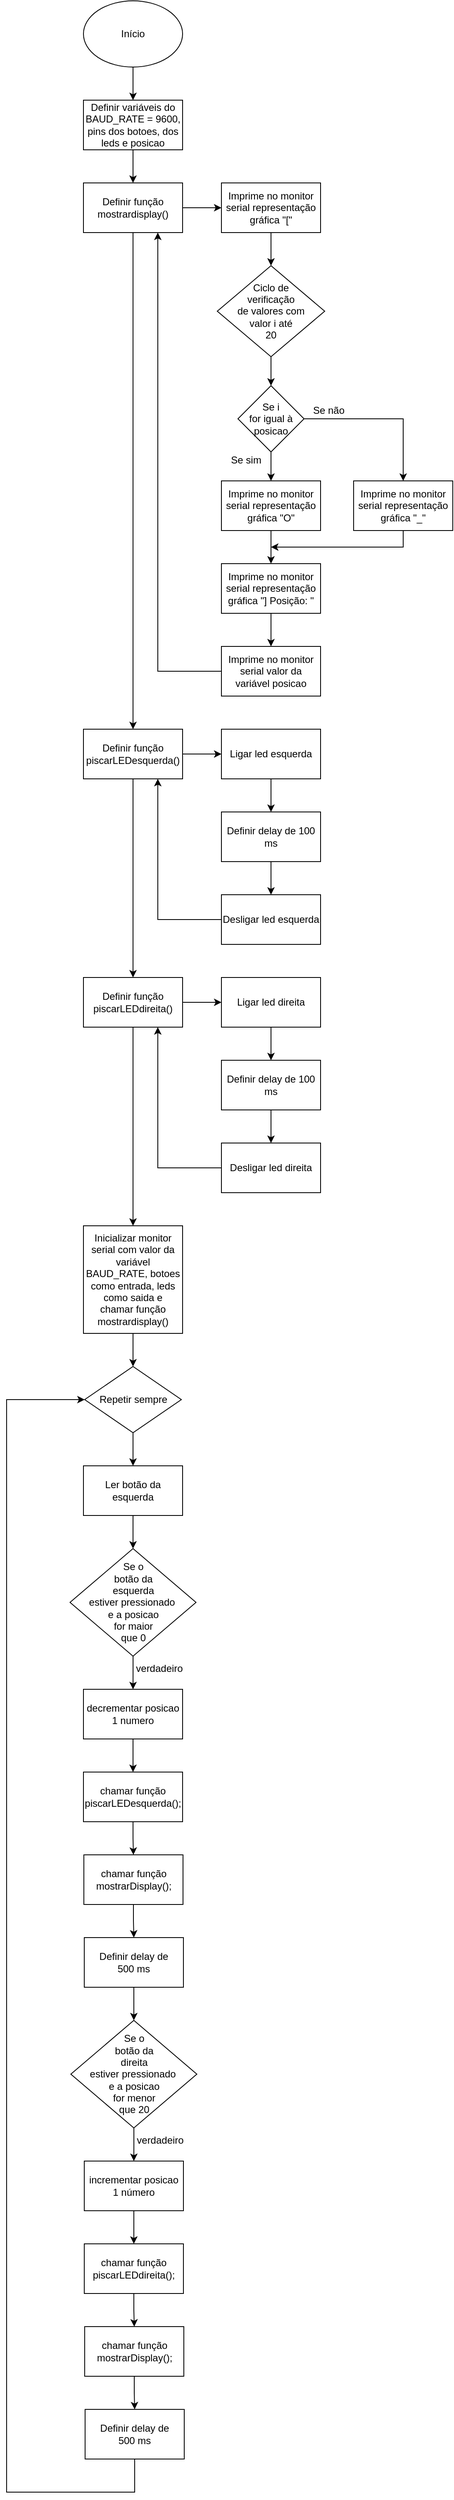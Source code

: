 <mxfile version="28.2.5">
  <diagram name="Página-1" id="2inrTYP_aldYuKU34dbg">
    <mxGraphModel dx="1327" dy="1822" grid="1" gridSize="10" guides="1" tooltips="1" connect="1" arrows="1" fold="1" page="1" pageScale="1" pageWidth="827" pageHeight="1169" math="0" shadow="0">
      <root>
        <mxCell id="0" />
        <mxCell id="1" parent="0" />
        <mxCell id="a_Pjl2reFtKb62zF3UzW-3" style="edgeStyle=orthogonalEdgeStyle;rounded=0;orthogonalLoop=1;jettySize=auto;html=1;entryX=0.5;entryY=0;entryDx=0;entryDy=0;" parent="1" source="a_Pjl2reFtKb62zF3UzW-1" target="a_Pjl2reFtKb62zF3UzW-2" edge="1">
          <mxGeometry relative="1" as="geometry" />
        </mxCell>
        <mxCell id="a_Pjl2reFtKb62zF3UzW-1" value="Início" style="ellipse;whiteSpace=wrap;html=1;" parent="1" vertex="1">
          <mxGeometry x="353" y="40" width="120" height="80" as="geometry" />
        </mxCell>
        <mxCell id="f52dHtj3PyXfD_3ZsaxT-4" style="edgeStyle=orthogonalEdgeStyle;rounded=0;orthogonalLoop=1;jettySize=auto;html=1;entryX=0.5;entryY=0;entryDx=0;entryDy=0;" edge="1" parent="1" source="a_Pjl2reFtKb62zF3UzW-2" target="f52dHtj3PyXfD_3ZsaxT-1">
          <mxGeometry relative="1" as="geometry" />
        </mxCell>
        <mxCell id="a_Pjl2reFtKb62zF3UzW-2" value="Definir variáveis do BAUD_RATE = 9600, pins dos botoes, dos leds e posicao" style="rounded=0;whiteSpace=wrap;html=1;" parent="1" vertex="1">
          <mxGeometry x="353" y="160" width="120" height="60" as="geometry" />
        </mxCell>
        <mxCell id="f52dHtj3PyXfD_3ZsaxT-43" style="edgeStyle=orthogonalEdgeStyle;rounded=0;orthogonalLoop=1;jettySize=auto;html=1;entryX=0.5;entryY=0;entryDx=0;entryDy=0;" edge="1" parent="1" source="a_Pjl2reFtKb62zF3UzW-4" target="a_Pjl2reFtKb62zF3UzW-7">
          <mxGeometry relative="1" as="geometry" />
        </mxCell>
        <mxCell id="a_Pjl2reFtKb62zF3UzW-4" value="Inicializar monitor serial com valor da variável BAUD_RATE, botoes como entrada, leds como saida e&lt;div&gt;chamar função mostrardisplay()&lt;/div&gt;" style="rounded=0;whiteSpace=wrap;html=1;" parent="1" vertex="1">
          <mxGeometry x="353" y="1520" width="120" height="130" as="geometry" />
        </mxCell>
        <mxCell id="f52dHtj3PyXfD_3ZsaxT-45" style="edgeStyle=orthogonalEdgeStyle;rounded=0;orthogonalLoop=1;jettySize=auto;html=1;entryX=0.5;entryY=0;entryDx=0;entryDy=0;" edge="1" parent="1" source="a_Pjl2reFtKb62zF3UzW-7" target="f52dHtj3PyXfD_3ZsaxT-44">
          <mxGeometry relative="1" as="geometry" />
        </mxCell>
        <mxCell id="a_Pjl2reFtKb62zF3UzW-7" value="Repetir sempre" style="rhombus;whiteSpace=wrap;html=1;" parent="1" vertex="1">
          <mxGeometry x="354.5" y="1690" width="117" height="80" as="geometry" />
        </mxCell>
        <mxCell id="a_Pjl2reFtKb62zF3UzW-18" style="edgeStyle=orthogonalEdgeStyle;rounded=0;orthogonalLoop=1;jettySize=auto;html=1;entryX=0.5;entryY=0;entryDx=0;entryDy=0;" parent="1" source="a_Pjl2reFtKb62zF3UzW-9" target="a_Pjl2reFtKb62zF3UzW-14" edge="1">
          <mxGeometry relative="1" as="geometry" />
        </mxCell>
        <mxCell id="a_Pjl2reFtKb62zF3UzW-9" value="Se o&lt;div&gt;&lt;span style=&quot;background-color: transparent; color: light-dark(rgb(0, 0, 0), rgb(255, 255, 255));&quot;&gt;botão&amp;nbsp;&lt;/span&gt;&lt;span style=&quot;background-color: transparent; color: light-dark(rgb(0, 0, 0), rgb(255, 255, 255));&quot;&gt;da&lt;/span&gt;&lt;/div&gt;&lt;div&gt;&lt;span style=&quot;background-color: transparent; color: light-dark(rgb(0, 0, 0), rgb(255, 255, 255));&quot;&gt;esquerda&lt;/span&gt;&lt;/div&gt;&lt;div&gt;&lt;span style=&quot;background-color: transparent; color: light-dark(rgb(0, 0, 0), rgb(255, 255, 255));&quot;&gt;estiver pressionado&amp;nbsp;&lt;/span&gt;&lt;/div&gt;&lt;div&gt;&lt;span style=&quot;background-color: transparent; color: light-dark(rgb(0, 0, 0), rgb(255, 255, 255));&quot;&gt;e a posicao&lt;/span&gt;&lt;/div&gt;&lt;div&gt;&lt;span style=&quot;background-color: transparent; color: light-dark(rgb(0, 0, 0), rgb(255, 255, 255));&quot;&gt;for maior&lt;/span&gt;&lt;/div&gt;&lt;div&gt;&lt;span style=&quot;background-color: transparent; color: light-dark(rgb(0, 0, 0), rgb(255, 255, 255));&quot;&gt;que 0&lt;/span&gt;&lt;/div&gt;" style="rhombus;whiteSpace=wrap;html=1;" parent="1" vertex="1">
          <mxGeometry x="336.75" y="1910" width="152.5" height="130" as="geometry" />
        </mxCell>
        <mxCell id="a_Pjl2reFtKb62zF3UzW-19" style="edgeStyle=orthogonalEdgeStyle;rounded=0;orthogonalLoop=1;jettySize=auto;html=1;entryX=0.5;entryY=0;entryDx=0;entryDy=0;" parent="1" source="a_Pjl2reFtKb62zF3UzW-14" target="a_Pjl2reFtKb62zF3UzW-15" edge="1">
          <mxGeometry relative="1" as="geometry" />
        </mxCell>
        <mxCell id="a_Pjl2reFtKb62zF3UzW-14" value="decrementar posicao 1 numero" style="rounded=0;whiteSpace=wrap;html=1;" parent="1" vertex="1">
          <mxGeometry x="353" y="2080" width="120" height="60" as="geometry" />
        </mxCell>
        <mxCell id="f52dHtj3PyXfD_3ZsaxT-48" style="edgeStyle=orthogonalEdgeStyle;rounded=0;orthogonalLoop=1;jettySize=auto;html=1;entryX=0.5;entryY=0;entryDx=0;entryDy=0;" edge="1" parent="1" source="a_Pjl2reFtKb62zF3UzW-15" target="f52dHtj3PyXfD_3ZsaxT-47">
          <mxGeometry relative="1" as="geometry" />
        </mxCell>
        <mxCell id="a_Pjl2reFtKb62zF3UzW-15" value="chamar função piscarLEDesquerda();" style="rounded=0;whiteSpace=wrap;html=1;" parent="1" vertex="1">
          <mxGeometry x="353" y="2180" width="120" height="60" as="geometry" />
        </mxCell>
        <mxCell id="f52dHtj3PyXfD_3ZsaxT-60" style="edgeStyle=orthogonalEdgeStyle;rounded=0;orthogonalLoop=1;jettySize=auto;html=1;entryX=0.5;entryY=0;entryDx=0;entryDy=0;" edge="1" parent="1" source="otuZY_AYLzR0uywKyyOZ-1" target="f52dHtj3PyXfD_3ZsaxT-51">
          <mxGeometry relative="1" as="geometry" />
        </mxCell>
        <mxCell id="otuZY_AYLzR0uywKyyOZ-1" value="Definir delay de&lt;div&gt;500 ms&lt;/div&gt;" style="rounded=0;whiteSpace=wrap;html=1;" parent="1" vertex="1">
          <mxGeometry x="354" y="2380" width="120" height="60" as="geometry" />
        </mxCell>
        <mxCell id="oQ9oZNCb9e3Im2G-h_cm-2" value="verdadeiro" style="text;html=1;align=center;verticalAlign=middle;whiteSpace=wrap;rounded=0;" parent="1" vertex="1">
          <mxGeometry x="415" y="2040" width="60" height="30" as="geometry" />
        </mxCell>
        <mxCell id="f52dHtj3PyXfD_3ZsaxT-3" style="edgeStyle=orthogonalEdgeStyle;rounded=0;orthogonalLoop=1;jettySize=auto;html=1;entryX=0;entryY=0.5;entryDx=0;entryDy=0;" edge="1" parent="1" source="f52dHtj3PyXfD_3ZsaxT-1" target="f52dHtj3PyXfD_3ZsaxT-2">
          <mxGeometry relative="1" as="geometry" />
        </mxCell>
        <mxCell id="f52dHtj3PyXfD_3ZsaxT-23" style="edgeStyle=orthogonalEdgeStyle;rounded=0;orthogonalLoop=1;jettySize=auto;html=1;entryX=0.5;entryY=0;entryDx=0;entryDy=0;" edge="1" parent="1" source="f52dHtj3PyXfD_3ZsaxT-1" target="f52dHtj3PyXfD_3ZsaxT-22">
          <mxGeometry relative="1" as="geometry" />
        </mxCell>
        <mxCell id="f52dHtj3PyXfD_3ZsaxT-1" value="Definir função mostrardisplay()" style="rounded=0;whiteSpace=wrap;html=1;" vertex="1" parent="1">
          <mxGeometry x="353" y="260" width="120" height="60" as="geometry" />
        </mxCell>
        <mxCell id="f52dHtj3PyXfD_3ZsaxT-6" style="edgeStyle=orthogonalEdgeStyle;rounded=0;orthogonalLoop=1;jettySize=auto;html=1;entryX=0.5;entryY=0;entryDx=0;entryDy=0;" edge="1" parent="1" source="f52dHtj3PyXfD_3ZsaxT-2" target="f52dHtj3PyXfD_3ZsaxT-5">
          <mxGeometry relative="1" as="geometry" />
        </mxCell>
        <mxCell id="f52dHtj3PyXfD_3ZsaxT-2" value="Imprime no monitor serial representação gráfica &quot;[&quot;" style="rounded=0;whiteSpace=wrap;html=1;" vertex="1" parent="1">
          <mxGeometry x="520" y="260" width="120" height="60" as="geometry" />
        </mxCell>
        <mxCell id="f52dHtj3PyXfD_3ZsaxT-9" style="edgeStyle=orthogonalEdgeStyle;rounded=0;orthogonalLoop=1;jettySize=auto;html=1;entryX=0.5;entryY=0;entryDx=0;entryDy=0;" edge="1" parent="1" source="f52dHtj3PyXfD_3ZsaxT-5" target="f52dHtj3PyXfD_3ZsaxT-8">
          <mxGeometry relative="1" as="geometry" />
        </mxCell>
        <mxCell id="f52dHtj3PyXfD_3ZsaxT-5" value="Ciclo de&lt;div&gt;verificação&lt;/div&gt;&lt;div&gt;de&amp;nbsp;&lt;span style=&quot;background-color: transparent; color: light-dark(rgb(0, 0, 0), rgb(255, 255, 255));&quot;&gt;valores com&lt;/span&gt;&lt;/div&gt;&lt;div&gt;valor i até&lt;/div&gt;&lt;div&gt;20&lt;/div&gt;" style="rhombus;whiteSpace=wrap;html=1;" vertex="1" parent="1">
          <mxGeometry x="515" y="360" width="130" height="110" as="geometry" />
        </mxCell>
        <mxCell id="f52dHtj3PyXfD_3ZsaxT-12" style="edgeStyle=orthogonalEdgeStyle;rounded=0;orthogonalLoop=1;jettySize=auto;html=1;entryX=0.5;entryY=0;entryDx=0;entryDy=0;" edge="1" parent="1" source="f52dHtj3PyXfD_3ZsaxT-8" target="f52dHtj3PyXfD_3ZsaxT-10">
          <mxGeometry relative="1" as="geometry" />
        </mxCell>
        <mxCell id="f52dHtj3PyXfD_3ZsaxT-13" style="edgeStyle=orthogonalEdgeStyle;rounded=0;orthogonalLoop=1;jettySize=auto;html=1;entryX=0.5;entryY=0;entryDx=0;entryDy=0;" edge="1" parent="1" source="f52dHtj3PyXfD_3ZsaxT-8" target="f52dHtj3PyXfD_3ZsaxT-11">
          <mxGeometry relative="1" as="geometry" />
        </mxCell>
        <mxCell id="f52dHtj3PyXfD_3ZsaxT-8" value="Se i&lt;div&gt;for igual à posicao&lt;/div&gt;" style="rhombus;whiteSpace=wrap;html=1;" vertex="1" parent="1">
          <mxGeometry x="540" y="505" width="80" height="80" as="geometry" />
        </mxCell>
        <mxCell id="f52dHtj3PyXfD_3ZsaxT-19" style="edgeStyle=orthogonalEdgeStyle;rounded=0;orthogonalLoop=1;jettySize=auto;html=1;entryX=0.5;entryY=0;entryDx=0;entryDy=0;" edge="1" parent="1" source="f52dHtj3PyXfD_3ZsaxT-10" target="f52dHtj3PyXfD_3ZsaxT-16">
          <mxGeometry relative="1" as="geometry" />
        </mxCell>
        <mxCell id="f52dHtj3PyXfD_3ZsaxT-10" value="Imprime no monitor serial representação gráfica &quot;O&quot;" style="rounded=0;whiteSpace=wrap;html=1;" vertex="1" parent="1">
          <mxGeometry x="520" y="620" width="120" height="60" as="geometry" />
        </mxCell>
        <mxCell id="f52dHtj3PyXfD_3ZsaxT-20" style="edgeStyle=orthogonalEdgeStyle;rounded=0;orthogonalLoop=1;jettySize=auto;html=1;" edge="1" parent="1" source="f52dHtj3PyXfD_3ZsaxT-11">
          <mxGeometry relative="1" as="geometry">
            <mxPoint x="580" y="700" as="targetPoint" />
            <Array as="points">
              <mxPoint x="740" y="700" />
            </Array>
          </mxGeometry>
        </mxCell>
        <mxCell id="f52dHtj3PyXfD_3ZsaxT-11" value="Imprime no monitor serial representação gráfica &quot;_&quot;" style="rounded=0;whiteSpace=wrap;html=1;" vertex="1" parent="1">
          <mxGeometry x="680" y="620" width="120" height="60" as="geometry" />
        </mxCell>
        <mxCell id="f52dHtj3PyXfD_3ZsaxT-14" value="Se sim" style="text;html=1;align=center;verticalAlign=middle;whiteSpace=wrap;rounded=0;" vertex="1" parent="1">
          <mxGeometry x="520" y="580" width="60" height="30" as="geometry" />
        </mxCell>
        <mxCell id="f52dHtj3PyXfD_3ZsaxT-15" value="Se não" style="text;html=1;align=center;verticalAlign=middle;whiteSpace=wrap;rounded=0;" vertex="1" parent="1">
          <mxGeometry x="620" y="520" width="60" height="30" as="geometry" />
        </mxCell>
        <mxCell id="f52dHtj3PyXfD_3ZsaxT-18" style="edgeStyle=orthogonalEdgeStyle;rounded=0;orthogonalLoop=1;jettySize=auto;html=1;entryX=0.5;entryY=0;entryDx=0;entryDy=0;" edge="1" parent="1" source="f52dHtj3PyXfD_3ZsaxT-16" target="f52dHtj3PyXfD_3ZsaxT-17">
          <mxGeometry relative="1" as="geometry" />
        </mxCell>
        <mxCell id="f52dHtj3PyXfD_3ZsaxT-16" value="Imprime no monitor serial representação gráfica &quot;] Posição: &quot;" style="rounded=0;whiteSpace=wrap;html=1;" vertex="1" parent="1">
          <mxGeometry x="520" y="720" width="120" height="60" as="geometry" />
        </mxCell>
        <mxCell id="f52dHtj3PyXfD_3ZsaxT-21" style="edgeStyle=orthogonalEdgeStyle;rounded=0;orthogonalLoop=1;jettySize=auto;html=1;entryX=0.75;entryY=1;entryDx=0;entryDy=0;" edge="1" parent="1" source="f52dHtj3PyXfD_3ZsaxT-17" target="f52dHtj3PyXfD_3ZsaxT-1">
          <mxGeometry relative="1" as="geometry" />
        </mxCell>
        <mxCell id="f52dHtj3PyXfD_3ZsaxT-17" value="Imprime no monitor serial valor da variável posicao" style="rounded=0;whiteSpace=wrap;html=1;" vertex="1" parent="1">
          <mxGeometry x="520" y="820" width="120" height="60" as="geometry" />
        </mxCell>
        <mxCell id="f52dHtj3PyXfD_3ZsaxT-27" style="edgeStyle=orthogonalEdgeStyle;rounded=0;orthogonalLoop=1;jettySize=auto;html=1;entryX=0;entryY=0.5;entryDx=0;entryDy=0;" edge="1" parent="1" source="f52dHtj3PyXfD_3ZsaxT-22" target="f52dHtj3PyXfD_3ZsaxT-24">
          <mxGeometry relative="1" as="geometry" />
        </mxCell>
        <mxCell id="f52dHtj3PyXfD_3ZsaxT-39" style="edgeStyle=orthogonalEdgeStyle;rounded=0;orthogonalLoop=1;jettySize=auto;html=1;entryX=0.5;entryY=0;entryDx=0;entryDy=0;" edge="1" parent="1" source="f52dHtj3PyXfD_3ZsaxT-22" target="f52dHtj3PyXfD_3ZsaxT-32">
          <mxGeometry relative="1" as="geometry" />
        </mxCell>
        <mxCell id="f52dHtj3PyXfD_3ZsaxT-22" value="Definir função piscarLEDesquerda()" style="rounded=0;whiteSpace=wrap;html=1;" vertex="1" parent="1">
          <mxGeometry x="353" y="920" width="120" height="60" as="geometry" />
        </mxCell>
        <mxCell id="f52dHtj3PyXfD_3ZsaxT-28" style="edgeStyle=orthogonalEdgeStyle;rounded=0;orthogonalLoop=1;jettySize=auto;html=1;entryX=0.5;entryY=0;entryDx=0;entryDy=0;" edge="1" parent="1" source="f52dHtj3PyXfD_3ZsaxT-24" target="f52dHtj3PyXfD_3ZsaxT-25">
          <mxGeometry relative="1" as="geometry" />
        </mxCell>
        <mxCell id="f52dHtj3PyXfD_3ZsaxT-24" value="Ligar led esquerda" style="rounded=0;whiteSpace=wrap;html=1;" vertex="1" parent="1">
          <mxGeometry x="520" y="920" width="120" height="60" as="geometry" />
        </mxCell>
        <mxCell id="f52dHtj3PyXfD_3ZsaxT-29" style="edgeStyle=orthogonalEdgeStyle;rounded=0;orthogonalLoop=1;jettySize=auto;html=1;entryX=0.5;entryY=0;entryDx=0;entryDy=0;" edge="1" parent="1" source="f52dHtj3PyXfD_3ZsaxT-25" target="f52dHtj3PyXfD_3ZsaxT-26">
          <mxGeometry relative="1" as="geometry" />
        </mxCell>
        <mxCell id="f52dHtj3PyXfD_3ZsaxT-25" value="Definir delay de 100 ms" style="rounded=0;whiteSpace=wrap;html=1;" vertex="1" parent="1">
          <mxGeometry x="520" y="1020" width="120" height="60" as="geometry" />
        </mxCell>
        <mxCell id="f52dHtj3PyXfD_3ZsaxT-30" style="edgeStyle=orthogonalEdgeStyle;rounded=0;orthogonalLoop=1;jettySize=auto;html=1;entryX=0.75;entryY=1;entryDx=0;entryDy=0;" edge="1" parent="1" source="f52dHtj3PyXfD_3ZsaxT-26" target="f52dHtj3PyXfD_3ZsaxT-22">
          <mxGeometry relative="1" as="geometry" />
        </mxCell>
        <mxCell id="f52dHtj3PyXfD_3ZsaxT-26" value="Desligar led esquerda" style="rounded=0;whiteSpace=wrap;html=1;" vertex="1" parent="1">
          <mxGeometry x="520" y="1120" width="120" height="60" as="geometry" />
        </mxCell>
        <mxCell id="f52dHtj3PyXfD_3ZsaxT-31" style="edgeStyle=orthogonalEdgeStyle;rounded=0;orthogonalLoop=1;jettySize=auto;html=1;entryX=0;entryY=0.5;entryDx=0;entryDy=0;" edge="1" parent="1" source="f52dHtj3PyXfD_3ZsaxT-32" target="f52dHtj3PyXfD_3ZsaxT-34">
          <mxGeometry relative="1" as="geometry" />
        </mxCell>
        <mxCell id="f52dHtj3PyXfD_3ZsaxT-40" style="edgeStyle=orthogonalEdgeStyle;rounded=0;orthogonalLoop=1;jettySize=auto;html=1;entryX=0.5;entryY=0;entryDx=0;entryDy=0;" edge="1" parent="1" source="f52dHtj3PyXfD_3ZsaxT-32" target="a_Pjl2reFtKb62zF3UzW-4">
          <mxGeometry relative="1" as="geometry" />
        </mxCell>
        <mxCell id="f52dHtj3PyXfD_3ZsaxT-32" value="Definir função piscarLEDdireita()" style="rounded=0;whiteSpace=wrap;html=1;" vertex="1" parent="1">
          <mxGeometry x="353" y="1220" width="120" height="60" as="geometry" />
        </mxCell>
        <mxCell id="f52dHtj3PyXfD_3ZsaxT-33" style="edgeStyle=orthogonalEdgeStyle;rounded=0;orthogonalLoop=1;jettySize=auto;html=1;entryX=0.5;entryY=0;entryDx=0;entryDy=0;" edge="1" parent="1" source="f52dHtj3PyXfD_3ZsaxT-34" target="f52dHtj3PyXfD_3ZsaxT-36">
          <mxGeometry relative="1" as="geometry" />
        </mxCell>
        <mxCell id="f52dHtj3PyXfD_3ZsaxT-34" value="Ligar led direita" style="rounded=0;whiteSpace=wrap;html=1;" vertex="1" parent="1">
          <mxGeometry x="520" y="1220" width="120" height="60" as="geometry" />
        </mxCell>
        <mxCell id="f52dHtj3PyXfD_3ZsaxT-35" style="edgeStyle=orthogonalEdgeStyle;rounded=0;orthogonalLoop=1;jettySize=auto;html=1;entryX=0.5;entryY=0;entryDx=0;entryDy=0;" edge="1" parent="1" source="f52dHtj3PyXfD_3ZsaxT-36" target="f52dHtj3PyXfD_3ZsaxT-38">
          <mxGeometry relative="1" as="geometry" />
        </mxCell>
        <mxCell id="f52dHtj3PyXfD_3ZsaxT-36" value="Definir delay de 100 ms" style="rounded=0;whiteSpace=wrap;html=1;" vertex="1" parent="1">
          <mxGeometry x="520" y="1320" width="120" height="60" as="geometry" />
        </mxCell>
        <mxCell id="f52dHtj3PyXfD_3ZsaxT-37" style="edgeStyle=orthogonalEdgeStyle;rounded=0;orthogonalLoop=1;jettySize=auto;html=1;entryX=0.75;entryY=1;entryDx=0;entryDy=0;" edge="1" parent="1" source="f52dHtj3PyXfD_3ZsaxT-38" target="f52dHtj3PyXfD_3ZsaxT-32">
          <mxGeometry relative="1" as="geometry" />
        </mxCell>
        <mxCell id="f52dHtj3PyXfD_3ZsaxT-38" value="Desligar led direita" style="rounded=0;whiteSpace=wrap;html=1;" vertex="1" parent="1">
          <mxGeometry x="520" y="1420" width="120" height="60" as="geometry" />
        </mxCell>
        <mxCell id="f52dHtj3PyXfD_3ZsaxT-46" style="edgeStyle=orthogonalEdgeStyle;rounded=0;orthogonalLoop=1;jettySize=auto;html=1;entryX=0.5;entryY=0;entryDx=0;entryDy=0;" edge="1" parent="1" source="f52dHtj3PyXfD_3ZsaxT-44" target="a_Pjl2reFtKb62zF3UzW-9">
          <mxGeometry relative="1" as="geometry" />
        </mxCell>
        <mxCell id="f52dHtj3PyXfD_3ZsaxT-44" value="Ler botão da esquerda" style="rounded=0;whiteSpace=wrap;html=1;" vertex="1" parent="1">
          <mxGeometry x="353" y="1810" width="120" height="60" as="geometry" />
        </mxCell>
        <mxCell id="f52dHtj3PyXfD_3ZsaxT-49" style="edgeStyle=orthogonalEdgeStyle;rounded=0;orthogonalLoop=1;jettySize=auto;html=1;entryX=0.5;entryY=0;entryDx=0;entryDy=0;" edge="1" parent="1" source="f52dHtj3PyXfD_3ZsaxT-47" target="otuZY_AYLzR0uywKyyOZ-1">
          <mxGeometry relative="1" as="geometry" />
        </mxCell>
        <mxCell id="f52dHtj3PyXfD_3ZsaxT-47" value="chamar função mostrarDisplay();" style="rounded=0;whiteSpace=wrap;html=1;" vertex="1" parent="1">
          <mxGeometry x="353.5" y="2280" width="120" height="60" as="geometry" />
        </mxCell>
        <mxCell id="f52dHtj3PyXfD_3ZsaxT-50" style="edgeStyle=orthogonalEdgeStyle;rounded=0;orthogonalLoop=1;jettySize=auto;html=1;entryX=0.5;entryY=0;entryDx=0;entryDy=0;" edge="1" parent="1" source="f52dHtj3PyXfD_3ZsaxT-51" target="f52dHtj3PyXfD_3ZsaxT-53">
          <mxGeometry relative="1" as="geometry" />
        </mxCell>
        <mxCell id="f52dHtj3PyXfD_3ZsaxT-51" value="Se o&lt;div&gt;&lt;span style=&quot;background-color: transparent; color: light-dark(rgb(0, 0, 0), rgb(255, 255, 255));&quot;&gt;botão&amp;nbsp;&lt;/span&gt;&lt;span style=&quot;background-color: transparent; color: light-dark(rgb(0, 0, 0), rgb(255, 255, 255));&quot;&gt;da&lt;/span&gt;&lt;/div&gt;&lt;div&gt;&lt;span style=&quot;background-color: transparent; color: light-dark(rgb(0, 0, 0), rgb(255, 255, 255));&quot;&gt;direita&lt;/span&gt;&lt;/div&gt;&lt;div&gt;&lt;span style=&quot;background-color: transparent; color: light-dark(rgb(0, 0, 0), rgb(255, 255, 255));&quot;&gt;estiver pressionado&amp;nbsp;&lt;/span&gt;&lt;/div&gt;&lt;div&gt;&lt;span style=&quot;background-color: transparent; color: light-dark(rgb(0, 0, 0), rgb(255, 255, 255));&quot;&gt;e a posicao&lt;/span&gt;&lt;/div&gt;&lt;div&gt;&lt;span style=&quot;background-color: transparent; color: light-dark(rgb(0, 0, 0), rgb(255, 255, 255));&quot;&gt;for menor&lt;/span&gt;&lt;/div&gt;&lt;div&gt;&lt;span style=&quot;background-color: transparent; color: light-dark(rgb(0, 0, 0), rgb(255, 255, 255));&quot;&gt;que 20&lt;/span&gt;&lt;/div&gt;" style="rhombus;whiteSpace=wrap;html=1;" vertex="1" parent="1">
          <mxGeometry x="337.75" y="2480" width="152.5" height="130" as="geometry" />
        </mxCell>
        <mxCell id="f52dHtj3PyXfD_3ZsaxT-52" style="edgeStyle=orthogonalEdgeStyle;rounded=0;orthogonalLoop=1;jettySize=auto;html=1;entryX=0.5;entryY=0;entryDx=0;entryDy=0;" edge="1" parent="1" source="f52dHtj3PyXfD_3ZsaxT-53" target="f52dHtj3PyXfD_3ZsaxT-55">
          <mxGeometry relative="1" as="geometry" />
        </mxCell>
        <mxCell id="f52dHtj3PyXfD_3ZsaxT-53" value="incrementar posicao 1 número" style="rounded=0;whiteSpace=wrap;html=1;" vertex="1" parent="1">
          <mxGeometry x="354" y="2650" width="120" height="60" as="geometry" />
        </mxCell>
        <mxCell id="f52dHtj3PyXfD_3ZsaxT-54" style="edgeStyle=orthogonalEdgeStyle;rounded=0;orthogonalLoop=1;jettySize=auto;html=1;entryX=0.5;entryY=0;entryDx=0;entryDy=0;" edge="1" parent="1" source="f52dHtj3PyXfD_3ZsaxT-55" target="f52dHtj3PyXfD_3ZsaxT-59">
          <mxGeometry relative="1" as="geometry" />
        </mxCell>
        <mxCell id="f52dHtj3PyXfD_3ZsaxT-55" value="chamar função piscarLEDdireita();" style="rounded=0;whiteSpace=wrap;html=1;" vertex="1" parent="1">
          <mxGeometry x="354" y="2750" width="120" height="60" as="geometry" />
        </mxCell>
        <mxCell id="f52dHtj3PyXfD_3ZsaxT-61" style="edgeStyle=orthogonalEdgeStyle;rounded=0;orthogonalLoop=1;jettySize=auto;html=1;entryX=0;entryY=0.5;entryDx=0;entryDy=0;" edge="1" parent="1" source="f52dHtj3PyXfD_3ZsaxT-56" target="a_Pjl2reFtKb62zF3UzW-7">
          <mxGeometry relative="1" as="geometry">
            <Array as="points">
              <mxPoint x="415" y="3050" />
              <mxPoint x="260" y="3050" />
              <mxPoint x="260" y="1730" />
            </Array>
          </mxGeometry>
        </mxCell>
        <mxCell id="f52dHtj3PyXfD_3ZsaxT-56" value="Definir delay de&lt;div&gt;500 ms&lt;/div&gt;" style="rounded=0;whiteSpace=wrap;html=1;" vertex="1" parent="1">
          <mxGeometry x="355" y="2950" width="120" height="60" as="geometry" />
        </mxCell>
        <mxCell id="f52dHtj3PyXfD_3ZsaxT-57" value="verdadeiro" style="text;html=1;align=center;verticalAlign=middle;whiteSpace=wrap;rounded=0;" vertex="1" parent="1">
          <mxGeometry x="416" y="2610" width="60" height="30" as="geometry" />
        </mxCell>
        <mxCell id="f52dHtj3PyXfD_3ZsaxT-58" style="edgeStyle=orthogonalEdgeStyle;rounded=0;orthogonalLoop=1;jettySize=auto;html=1;entryX=0.5;entryY=0;entryDx=0;entryDy=0;" edge="1" parent="1" source="f52dHtj3PyXfD_3ZsaxT-59" target="f52dHtj3PyXfD_3ZsaxT-56">
          <mxGeometry relative="1" as="geometry" />
        </mxCell>
        <mxCell id="f52dHtj3PyXfD_3ZsaxT-59" value="chamar função mostrarDisplay();" style="rounded=0;whiteSpace=wrap;html=1;" vertex="1" parent="1">
          <mxGeometry x="354.5" y="2850" width="120" height="60" as="geometry" />
        </mxCell>
      </root>
    </mxGraphModel>
  </diagram>
</mxfile>
